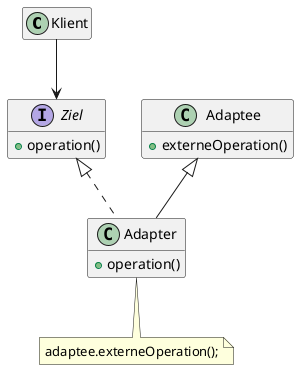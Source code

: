@startuml
set namespaceSeparator none
hide empty members
hide empty methods

class Klient {
}

Klient --> Ziel

interface Ziel {
  +operation()
}

class Adaptee {
  +externeOperation()
}

class Adapter extends Adaptee
class Adapter implements Ziel {
  +operation()
}
note bottom of Adapter : adaptee.externeOperation();
@enduml

